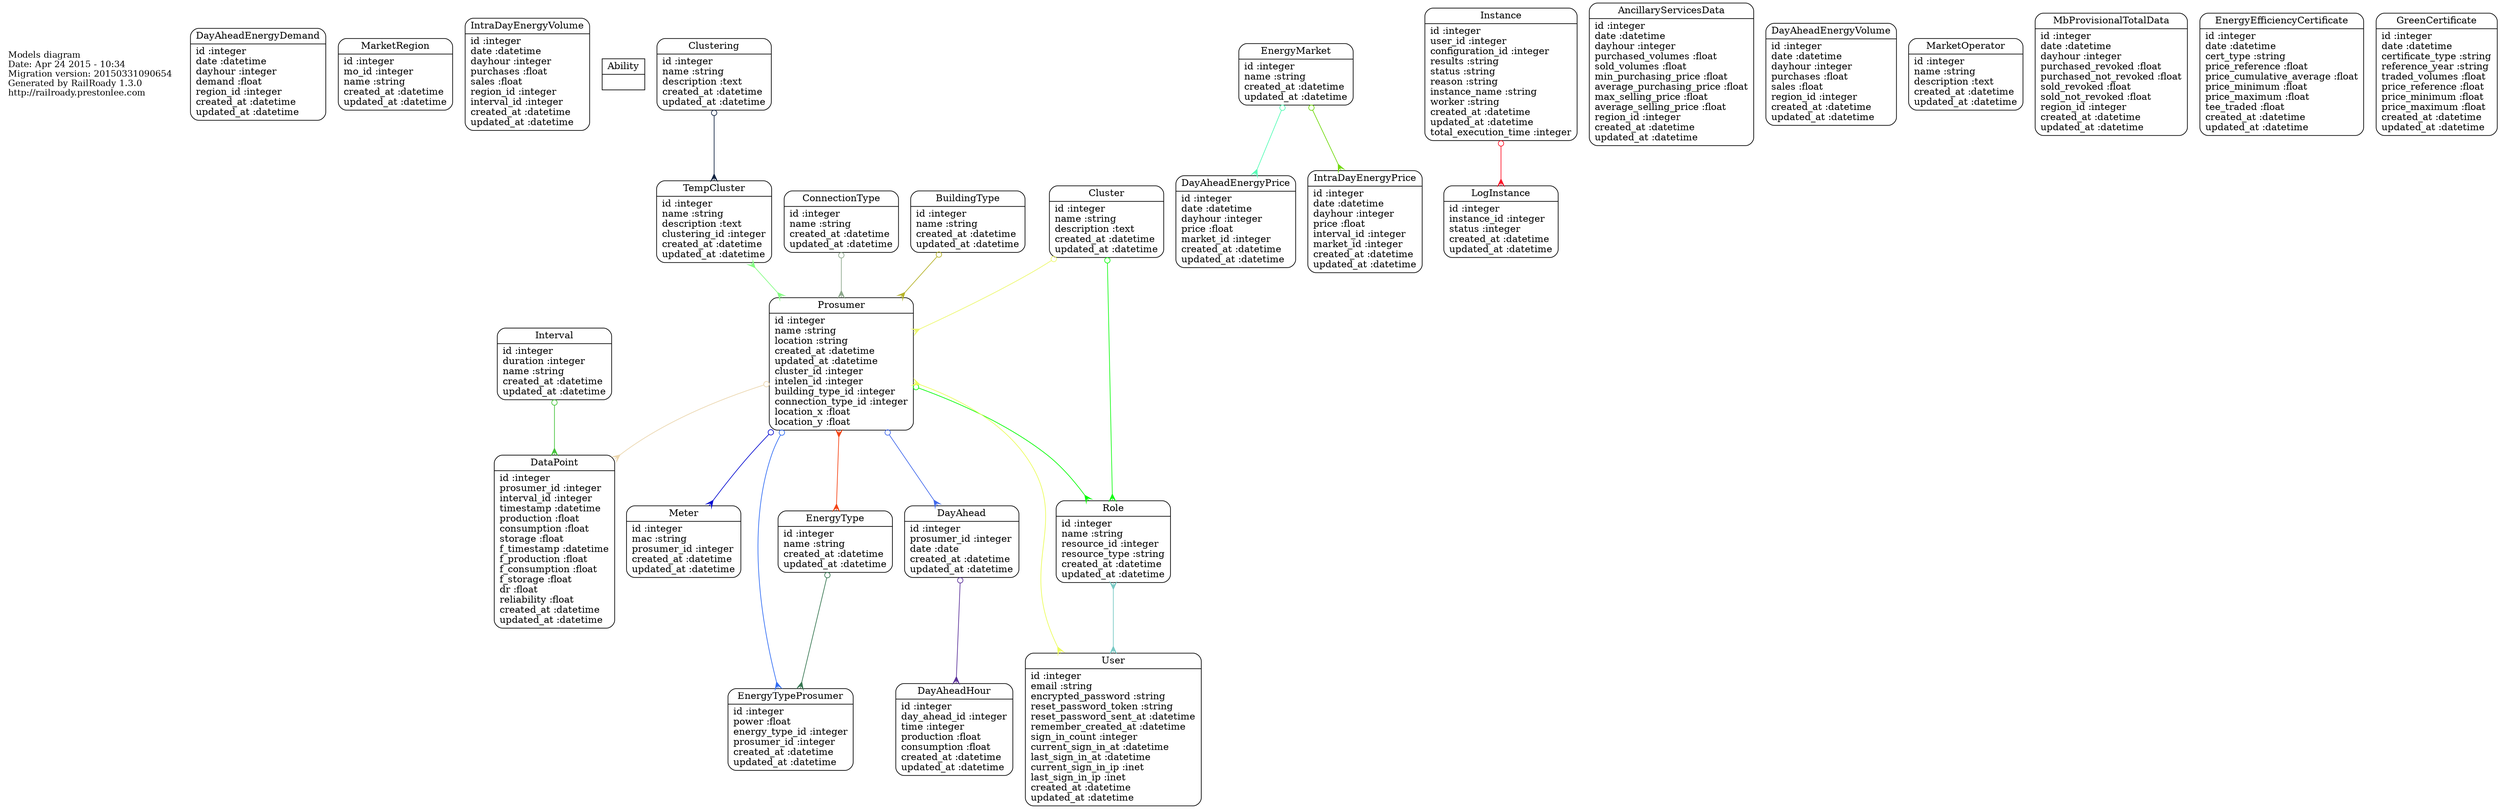 digraph models_diagram {
	graph[overlap=false, splines=true]
	_diagram_info [shape="plaintext", label="Models diagram\lDate: Apr 24 2015 - 10:34\lMigration version: 20150331090654\lGenerated by RailRoady 1.3.0\lhttp://railroady.prestonlee.com\l", fontsize=13]
	"DayAheadEnergyDemand" [shape=Mrecord, label="{DayAheadEnergyDemand|id :integer\ldate :datetime\ldayhour :integer\ldemand :float\lregion_id :integer\lcreated_at :datetime\lupdated_at :datetime\l}"]
	"MarketRegion" [shape=Mrecord, label="{MarketRegion|id :integer\lmo_id :integer\lname :string\lcreated_at :datetime\lupdated_at :datetime\l}"]
	"IntraDayEnergyVolume" [shape=Mrecord, label="{IntraDayEnergyVolume|id :integer\ldate :datetime\ldayhour :integer\lpurchases :float\lsales :float\lregion_id :integer\linterval_id :integer\lcreated_at :datetime\lupdated_at :datetime\l}"]
	"Ability" [shape=record, label="{Ability|}"]
	"Interval" [shape=Mrecord, label="{Interval|id :integer\lduration :integer\lname :string\lcreated_at :datetime\lupdated_at :datetime\l}"]
	"DayAheadEnergyPrice" [shape=Mrecord, label="{DayAheadEnergyPrice|id :integer\ldate :datetime\ldayhour :integer\lprice :float\lmarket_id :integer\lcreated_at :datetime\lupdated_at :datetime\l}"]
	"EnergyMarket" [shape=Mrecord, label="{EnergyMarket|id :integer\lname :string\lcreated_at :datetime\lupdated_at :datetime\l}"]
	"LogInstance" [shape=Mrecord, label="{LogInstance|id :integer\linstance_id :integer\lstatus :integer\lcreated_at :datetime\lupdated_at :datetime\l}"]
	"TempCluster" [shape=Mrecord, label="{TempCluster|id :integer\lname :string\ldescription :text\lclustering_id :integer\lcreated_at :datetime\lupdated_at :datetime\l}"]
	"IntraDayEnergyPrice" [shape=Mrecord, label="{IntraDayEnergyPrice|id :integer\ldate :datetime\ldayhour :integer\lprice :float\linterval_id :integer\lmarket_id :integer\lcreated_at :datetime\lupdated_at :datetime\l}"]
	"Meter" [shape=Mrecord, label="{Meter|id :integer\lmac :string\lprosumer_id :integer\lcreated_at :datetime\lupdated_at :datetime\l}"]
	"Role" [shape=Mrecord, label="{Role|id :integer\lname :string\lresource_id :integer\lresource_type :string\lcreated_at :datetime\lupdated_at :datetime\l}"]
	"Instance" [shape=Mrecord, label="{Instance|id :integer\luser_id :integer\lconfiguration_id :integer\lresults :string\lstatus :string\lreason :string\linstance_name :string\lworker :string\lcreated_at :datetime\lupdated_at :datetime\ltotal_execution_time :integer\l}"]
	"EnergyTypeProsumer" [shape=Mrecord, label="{EnergyTypeProsumer|id :integer\lpower :float\lenergy_type_id :integer\lprosumer_id :integer\lcreated_at :datetime\lupdated_at :datetime\l}"]
	"AncillaryServicesData" [shape=Mrecord, label="{AncillaryServicesData|id :integer\ldate :datetime\ldayhour :integer\lpurchased_volumes :float\lsold_volumes :float\lmin_purchasing_price :float\laverage_purchasing_price :float\lmax_selling_price :float\laverage_selling_price :float\lregion_id :integer\lcreated_at :datetime\lupdated_at :datetime\l}"]
	"Prosumer" [shape=Mrecord, label="{Prosumer|id :integer\lname :string\llocation :string\lcreated_at :datetime\lupdated_at :datetime\lcluster_id :integer\lintelen_id :integer\lbuilding_type_id :integer\lconnection_type_id :integer\llocation_x :float\llocation_y :float\l}"]
	"DayAheadEnergyVolume" [shape=Mrecord, label="{DayAheadEnergyVolume|id :integer\ldate :datetime\ldayhour :integer\lpurchases :float\lsales :float\lregion_id :integer\lcreated_at :datetime\lupdated_at :datetime\l}"]
	"Cluster" [shape=Mrecord, label="{Cluster|id :integer\lname :string\ldescription :text\lcreated_at :datetime\lupdated_at :datetime\l}"]
	"MarketOperator" [shape=Mrecord, label="{MarketOperator|id :integer\lname :string\ldescription :text\lcreated_at :datetime\lupdated_at :datetime\l}"]
	"MbProvisionalTotalData" [shape=Mrecord, label="{MbProvisionalTotalData|id :integer\ldate :datetime\ldayhour :integer\lpurchased_revoked :float\lpurchased_not_revoked :float\lsold_revoked :float\lsold_not_revoked :float\lregion_id :integer\lcreated_at :datetime\lupdated_at :datetime\l}"]
	"ConnectionType" [shape=Mrecord, label="{ConnectionType|id :integer\lname :string\lcreated_at :datetime\lupdated_at :datetime\l}"]
	"EnergyType" [shape=Mrecord, label="{EnergyType|id :integer\lname :string\lcreated_at :datetime\lupdated_at :datetime\l}"]
	"DayAheadHour" [shape=Mrecord, label="{DayAheadHour|id :integer\lday_ahead_id :integer\ltime :integer\lproduction :float\lconsumption :float\lcreated_at :datetime\lupdated_at :datetime\l}"]
	"EnergyEfficiencyCertificate" [shape=Mrecord, label="{EnergyEfficiencyCertificate|id :integer\ldate :datetime\lcert_type :string\lprice_reference :float\lprice_cumulative_average :float\lprice_minimum :float\lprice_maximum :float\ltee_traded :float\lcreated_at :datetime\lupdated_at :datetime\l}"]
	"GreenCertificate" [shape=Mrecord, label="{GreenCertificate|id :integer\ldate :datetime\lcertificate_type :string\lreference_year :string\ltraded_volumes :float\lprice_reference :float\lprice_minimum :float\lprice_maximum :float\lcreated_at :datetime\lupdated_at :datetime\l}"]
	"DayAhead" [shape=Mrecord, label="{DayAhead|id :integer\lprosumer_id :integer\ldate :date\lcreated_at :datetime\lupdated_at :datetime\l}"]
	"DataPoint" [shape=Mrecord, label="{DataPoint|id :integer\lprosumer_id :integer\linterval_id :integer\ltimestamp :datetime\lproduction :float\lconsumption :float\lstorage :float\lf_timestamp :datetime\lf_production :float\lf_consumption :float\lf_storage :float\ldr :float\lreliability :float\lcreated_at :datetime\lupdated_at :datetime\l}"]
	"User" [shape=Mrecord, label="{User|id :integer\lemail :string\lencrypted_password :string\lreset_password_token :string\lreset_password_sent_at :datetime\lremember_created_at :datetime\lsign_in_count :integer\lcurrent_sign_in_at :datetime\llast_sign_in_at :datetime\lcurrent_sign_in_ip :inet\llast_sign_in_ip :inet\lcreated_at :datetime\lupdated_at :datetime\l}"]
	"BuildingType" [shape=Mrecord, label="{BuildingType|id :integer\lname :string\lcreated_at :datetime\lupdated_at :datetime\l}"]
	"Clustering" [shape=Mrecord, label="{Clustering|id :integer\lname :string\ldescription :text\lcreated_at :datetime\lupdated_at :datetime\l}"]
	"Interval" -> "DataPoint" [arrowtail=odot, arrowhead=crow, dir=both color="#43C339"]
	"EnergyMarket" -> "DayAheadEnergyPrice" [arrowtail=odot, arrowhead=crow, dir=both color="#57FCB7"]
	"EnergyMarket" -> "IntraDayEnergyPrice" [arrowtail=odot, arrowhead=crow, dir=both color="#70D90C"]
	"TempCluster" -> "Prosumer" [arrowtail=crow, arrowhead=crow, dir=both color="#84FC83"]
	"Role" -> "User" [arrowtail=crow, arrowhead=crow, dir=both color="#77C9C4"]
	"Instance" -> "LogInstance" [arrowtail=odot, arrowhead=crow, dir=both color="#FE1428"]
	"Prosumer" -> "DataPoint" [arrowtail=odot, arrowhead=crow, dir=both color="#EBD6AE"]
	"Prosumer" -> "DayAhead" [arrowtail=odot, arrowhead=crow, dir=both color="#4068EC"]
	"Prosumer" -> "Meter" [arrowtail=odot, arrowhead=crow, dir=both color="#060CD1"]
	"Prosumer" -> "Role" [arrowtail=odot, arrowhead=crow, dir=both color="#00FC01"]
	"Prosumer" -> "User" [arrowtail=crow, arrowhead=crow, dir=both color="#EBFC59"]
	"Prosumer" -> "EnergyTypeProsumer" [arrowtail=odot, arrowhead=crow, dir=both color="#306CF4"]
	"Prosumer" -> "EnergyType" [arrowtail=crow, arrowhead=crow, dir=both color="#F54415"]
	"Cluster" -> "Prosumer" [arrowtail=odot, arrowhead=crow, dir=both color="#EDF86E"]
	"Cluster" -> "Role" [arrowtail=odot, arrowhead=crow, dir=both color="#11FC13"]
	"ConnectionType" -> "Prosumer" [arrowtail=odot, arrowhead=crow, dir=both color="#8CA78B"]
	"EnergyType" -> "EnergyTypeProsumer" [arrowtail=odot, arrowhead=crow, dir=both color="#367651"]
	"DayAhead" -> "DayAheadHour" [arrowtail=odot, arrowhead=crow, dir=both color="#5C329A"]
	"BuildingType" -> "Prosumer" [arrowtail=odot, arrowhead=crow, dir=both color="#B5B228"]
	"Clustering" -> "TempCluster" [arrowtail=odot, arrowhead=crow, dir=both color="#112240"]
}
